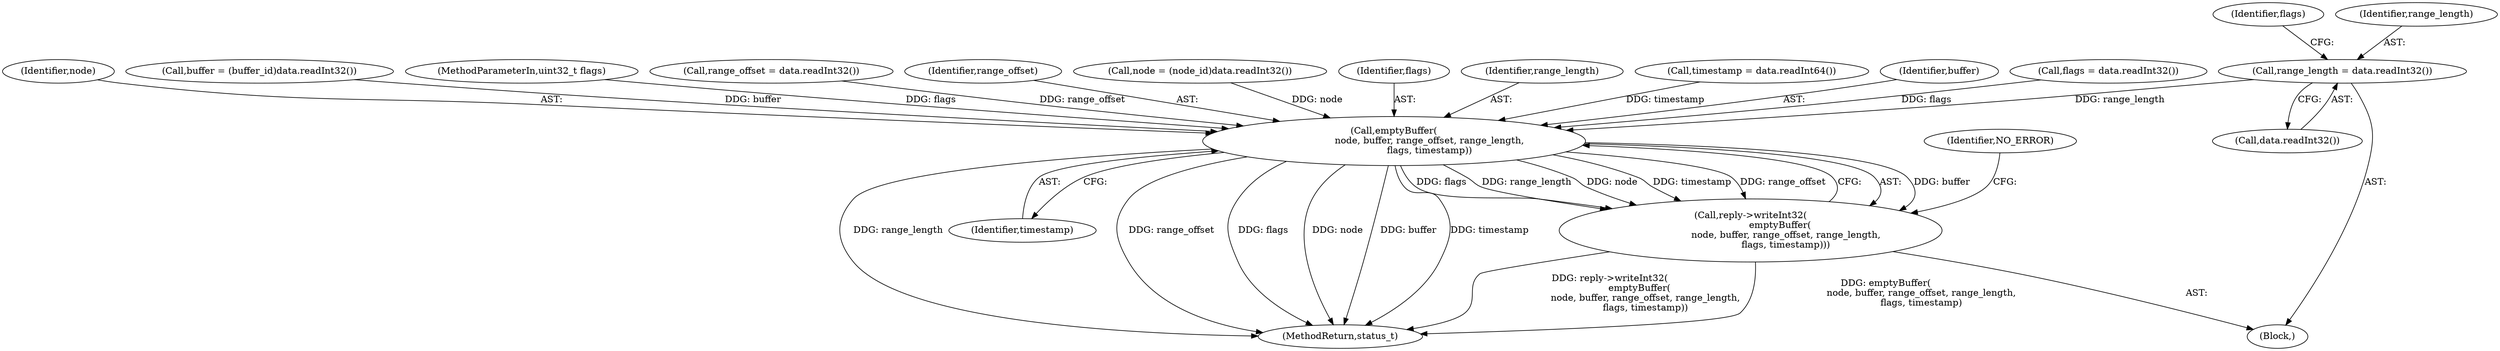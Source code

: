 digraph "0_Android_1171e7c047bf79e7c93342bb6a812c9edd86aa84@API" {
"1000992" [label="(Call,range_length = data.readInt32())"];
"1001004" [label="(Call,emptyBuffer(\n                        node, buffer, range_offset, range_length,\n                        flags, timestamp))"];
"1001003" [label="(Call,reply->writeInt32(\n                    emptyBuffer(\n                        node, buffer, range_offset, range_length,\n                        flags, timestamp)))"];
"1001000" [label="(Call,timestamp = data.readInt64())"];
"1001006" [label="(Identifier,buffer)"];
"1000997" [label="(Identifier,flags)"];
"1000996" [label="(Call,flags = data.readInt32())"];
"1001010" [label="(Identifier,timestamp)"];
"1000970" [label="(Block,)"];
"1001056" [label="(MethodReturn,status_t)"];
"1001005" [label="(Identifier,node)"];
"1000982" [label="(Call,buffer = (buffer_id)data.readInt32())"];
"1001003" [label="(Call,reply->writeInt32(\n                    emptyBuffer(\n                        node, buffer, range_offset, range_length,\n                        flags, timestamp)))"];
"1000105" [label="(MethodParameterIn,uint32_t flags)"];
"1000988" [label="(Call,range_offset = data.readInt32())"];
"1001004" [label="(Call,emptyBuffer(\n                        node, buffer, range_offset, range_length,\n                        flags, timestamp))"];
"1000992" [label="(Call,range_length = data.readInt32())"];
"1001007" [label="(Identifier,range_offset)"];
"1000993" [label="(Identifier,range_length)"];
"1000994" [label="(Call,data.readInt32())"];
"1000976" [label="(Call,node = (node_id)data.readInt32())"];
"1001009" [label="(Identifier,flags)"];
"1001012" [label="(Identifier,NO_ERROR)"];
"1001008" [label="(Identifier,range_length)"];
"1000992" -> "1000970"  [label="AST: "];
"1000992" -> "1000994"  [label="CFG: "];
"1000993" -> "1000992"  [label="AST: "];
"1000994" -> "1000992"  [label="AST: "];
"1000997" -> "1000992"  [label="CFG: "];
"1000992" -> "1001004"  [label="DDG: range_length"];
"1001004" -> "1001003"  [label="AST: "];
"1001004" -> "1001010"  [label="CFG: "];
"1001005" -> "1001004"  [label="AST: "];
"1001006" -> "1001004"  [label="AST: "];
"1001007" -> "1001004"  [label="AST: "];
"1001008" -> "1001004"  [label="AST: "];
"1001009" -> "1001004"  [label="AST: "];
"1001010" -> "1001004"  [label="AST: "];
"1001003" -> "1001004"  [label="CFG: "];
"1001004" -> "1001056"  [label="DDG: range_length"];
"1001004" -> "1001056"  [label="DDG: range_offset"];
"1001004" -> "1001056"  [label="DDG: flags"];
"1001004" -> "1001056"  [label="DDG: node"];
"1001004" -> "1001056"  [label="DDG: buffer"];
"1001004" -> "1001056"  [label="DDG: timestamp"];
"1001004" -> "1001003"  [label="DDG: buffer"];
"1001004" -> "1001003"  [label="DDG: flags"];
"1001004" -> "1001003"  [label="DDG: range_length"];
"1001004" -> "1001003"  [label="DDG: node"];
"1001004" -> "1001003"  [label="DDG: timestamp"];
"1001004" -> "1001003"  [label="DDG: range_offset"];
"1000976" -> "1001004"  [label="DDG: node"];
"1000982" -> "1001004"  [label="DDG: buffer"];
"1000988" -> "1001004"  [label="DDG: range_offset"];
"1000996" -> "1001004"  [label="DDG: flags"];
"1000105" -> "1001004"  [label="DDG: flags"];
"1001000" -> "1001004"  [label="DDG: timestamp"];
"1001003" -> "1000970"  [label="AST: "];
"1001012" -> "1001003"  [label="CFG: "];
"1001003" -> "1001056"  [label="DDG: reply->writeInt32(\n                    emptyBuffer(\n                        node, buffer, range_offset, range_length,\n                        flags, timestamp))"];
"1001003" -> "1001056"  [label="DDG: emptyBuffer(\n                        node, buffer, range_offset, range_length,\n                        flags, timestamp)"];
}
